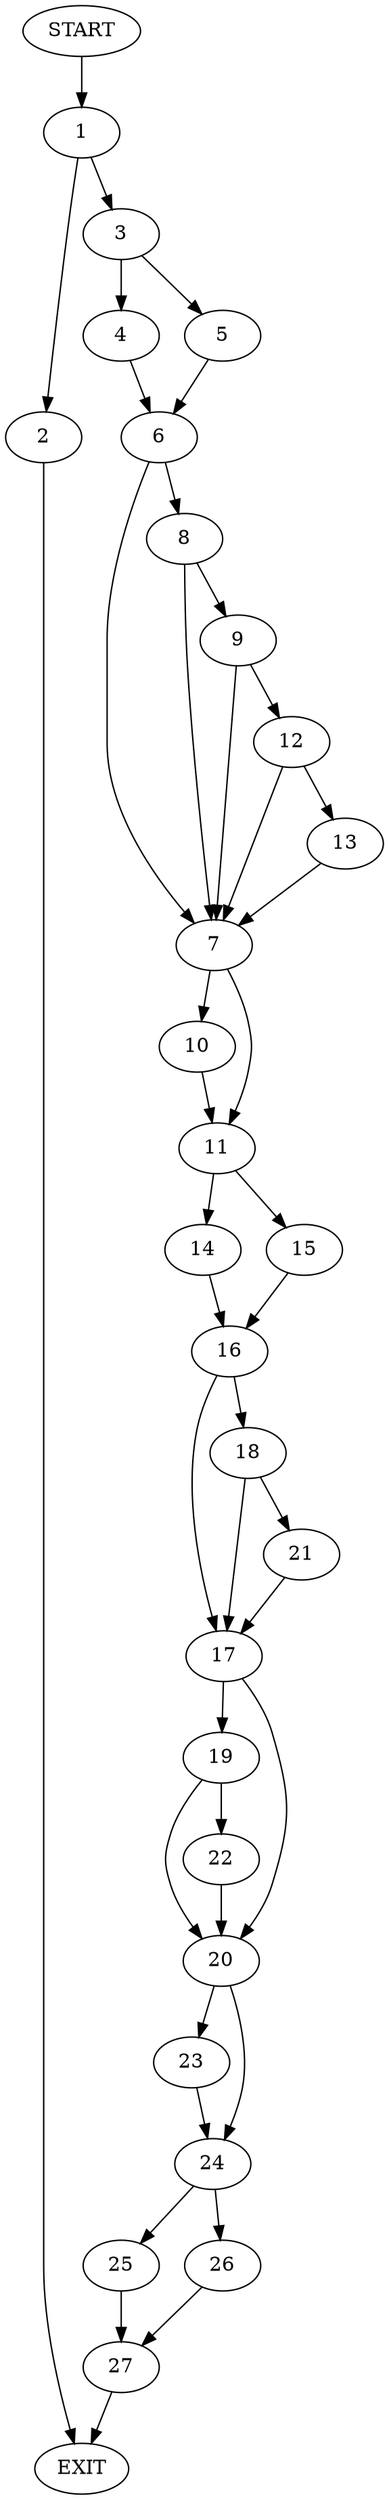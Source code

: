 digraph {
0 [label="START"]
28 [label="EXIT"]
0 -> 1
1 -> 2
1 -> 3
2 -> 28
3 -> 4
3 -> 5
4 -> 6
5 -> 6
6 -> 7
6 -> 8
8 -> 7
8 -> 9
7 -> 10
7 -> 11
9 -> 7
9 -> 12
12 -> 7
12 -> 13
13 -> 7
11 -> 14
11 -> 15
10 -> 11
14 -> 16
15 -> 16
16 -> 17
16 -> 18
17 -> 19
17 -> 20
18 -> 21
18 -> 17
21 -> 17
19 -> 20
19 -> 22
20 -> 23
20 -> 24
22 -> 20
24 -> 25
24 -> 26
23 -> 24
25 -> 27
26 -> 27
27 -> 28
}
